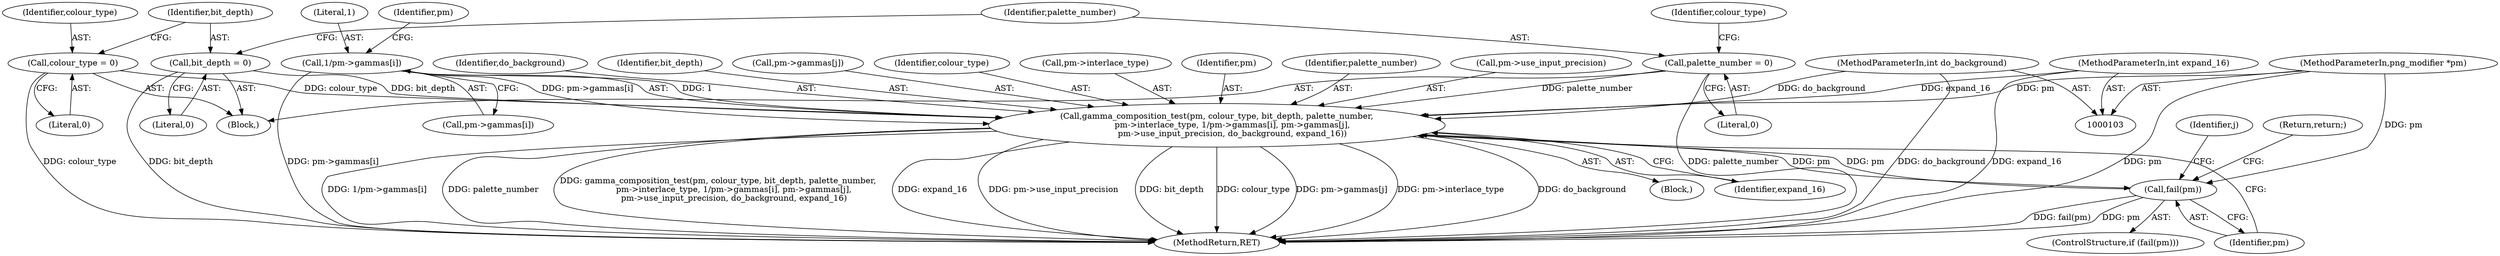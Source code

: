 digraph "0_Android_9d4853418ab2f754c2b63e091c29c5529b8b86ca_113@pointer" {
"1000160" [label="(Call,gamma_composition_test(pm, colour_type, bit_depth, palette_number,\n            pm->interlace_type, 1/pm->gammas[i], pm->gammas[j],\n            pm->use_input_precision, do_background, expand_16))"];
"1000186" [label="(Call,fail(pm))"];
"1000160" [label="(Call,gamma_composition_test(pm, colour_type, bit_depth, palette_number,\n            pm->interlace_type, 1/pm->gammas[i], pm->gammas[j],\n            pm->use_input_precision, do_background, expand_16))"];
"1000104" [label="(MethodParameterIn,png_modifier *pm)"];
"1000109" [label="(Call,colour_type = 0)"];
"1000113" [label="(Call,bit_depth = 0)"];
"1000117" [label="(Call,palette_number = 0)"];
"1000168" [label="(Call,1/pm->gammas[i])"];
"1000105" [label="(MethodParameterIn,int do_background)"];
"1000106" [label="(MethodParameterIn,int expand_16)"];
"1000158" [label="(Identifier,j)"];
"1000183" [label="(Identifier,do_background)"];
"1000169" [label="(Literal,1)"];
"1000185" [label="(ControlStructure,if (fail(pm)))"];
"1000163" [label="(Identifier,bit_depth)"];
"1000113" [label="(Call,bit_depth = 0)"];
"1000187" [label="(Identifier,pm)"];
"1000115" [label="(Literal,0)"];
"1000106" [label="(MethodParameterIn,int expand_16)"];
"1000175" [label="(Call,pm->gammas[j])"];
"1000123" [label="(Identifier,colour_type)"];
"1000177" [label="(Identifier,pm)"];
"1000118" [label="(Identifier,palette_number)"];
"1000188" [label="(Return,return;)"];
"1000162" [label="(Identifier,colour_type)"];
"1000104" [label="(MethodParameterIn,png_modifier *pm)"];
"1000165" [label="(Call,pm->interlace_type)"];
"1000111" [label="(Literal,0)"];
"1000110" [label="(Identifier,colour_type)"];
"1000168" [label="(Call,1/pm->gammas[i])"];
"1000107" [label="(Block,)"];
"1000105" [label="(MethodParameterIn,int do_background)"];
"1000189" [label="(MethodReturn,RET)"];
"1000114" [label="(Identifier,bit_depth)"];
"1000159" [label="(Block,)"];
"1000161" [label="(Identifier,pm)"];
"1000170" [label="(Call,pm->gammas[i])"];
"1000186" [label="(Call,fail(pm))"];
"1000164" [label="(Identifier,palette_number)"];
"1000117" [label="(Call,palette_number = 0)"];
"1000180" [label="(Call,pm->use_input_precision)"];
"1000119" [label="(Literal,0)"];
"1000109" [label="(Call,colour_type = 0)"];
"1000160" [label="(Call,gamma_composition_test(pm, colour_type, bit_depth, palette_number,\n            pm->interlace_type, 1/pm->gammas[i], pm->gammas[j],\n            pm->use_input_precision, do_background, expand_16))"];
"1000184" [label="(Identifier,expand_16)"];
"1000160" -> "1000159"  [label="AST: "];
"1000160" -> "1000184"  [label="CFG: "];
"1000161" -> "1000160"  [label="AST: "];
"1000162" -> "1000160"  [label="AST: "];
"1000163" -> "1000160"  [label="AST: "];
"1000164" -> "1000160"  [label="AST: "];
"1000165" -> "1000160"  [label="AST: "];
"1000168" -> "1000160"  [label="AST: "];
"1000175" -> "1000160"  [label="AST: "];
"1000180" -> "1000160"  [label="AST: "];
"1000183" -> "1000160"  [label="AST: "];
"1000184" -> "1000160"  [label="AST: "];
"1000187" -> "1000160"  [label="CFG: "];
"1000160" -> "1000189"  [label="DDG: do_background"];
"1000160" -> "1000189"  [label="DDG: 1/pm->gammas[i]"];
"1000160" -> "1000189"  [label="DDG: palette_number"];
"1000160" -> "1000189"  [label="DDG: gamma_composition_test(pm, colour_type, bit_depth, palette_number,\n            pm->interlace_type, 1/pm->gammas[i], pm->gammas[j],\n            pm->use_input_precision, do_background, expand_16)"];
"1000160" -> "1000189"  [label="DDG: expand_16"];
"1000160" -> "1000189"  [label="DDG: pm->use_input_precision"];
"1000160" -> "1000189"  [label="DDG: bit_depth"];
"1000160" -> "1000189"  [label="DDG: colour_type"];
"1000160" -> "1000189"  [label="DDG: pm->gammas[j]"];
"1000160" -> "1000189"  [label="DDG: pm->interlace_type"];
"1000186" -> "1000160"  [label="DDG: pm"];
"1000104" -> "1000160"  [label="DDG: pm"];
"1000109" -> "1000160"  [label="DDG: colour_type"];
"1000113" -> "1000160"  [label="DDG: bit_depth"];
"1000117" -> "1000160"  [label="DDG: palette_number"];
"1000168" -> "1000160"  [label="DDG: 1"];
"1000168" -> "1000160"  [label="DDG: pm->gammas[i]"];
"1000105" -> "1000160"  [label="DDG: do_background"];
"1000106" -> "1000160"  [label="DDG: expand_16"];
"1000160" -> "1000186"  [label="DDG: pm"];
"1000186" -> "1000185"  [label="AST: "];
"1000186" -> "1000187"  [label="CFG: "];
"1000187" -> "1000186"  [label="AST: "];
"1000188" -> "1000186"  [label="CFG: "];
"1000158" -> "1000186"  [label="CFG: "];
"1000186" -> "1000189"  [label="DDG: fail(pm)"];
"1000186" -> "1000189"  [label="DDG: pm"];
"1000104" -> "1000186"  [label="DDG: pm"];
"1000104" -> "1000103"  [label="AST: "];
"1000104" -> "1000189"  [label="DDG: pm"];
"1000109" -> "1000107"  [label="AST: "];
"1000109" -> "1000111"  [label="CFG: "];
"1000110" -> "1000109"  [label="AST: "];
"1000111" -> "1000109"  [label="AST: "];
"1000114" -> "1000109"  [label="CFG: "];
"1000109" -> "1000189"  [label="DDG: colour_type"];
"1000113" -> "1000107"  [label="AST: "];
"1000113" -> "1000115"  [label="CFG: "];
"1000114" -> "1000113"  [label="AST: "];
"1000115" -> "1000113"  [label="AST: "];
"1000118" -> "1000113"  [label="CFG: "];
"1000113" -> "1000189"  [label="DDG: bit_depth"];
"1000117" -> "1000107"  [label="AST: "];
"1000117" -> "1000119"  [label="CFG: "];
"1000118" -> "1000117"  [label="AST: "];
"1000119" -> "1000117"  [label="AST: "];
"1000123" -> "1000117"  [label="CFG: "];
"1000117" -> "1000189"  [label="DDG: palette_number"];
"1000168" -> "1000170"  [label="CFG: "];
"1000169" -> "1000168"  [label="AST: "];
"1000170" -> "1000168"  [label="AST: "];
"1000177" -> "1000168"  [label="CFG: "];
"1000168" -> "1000189"  [label="DDG: pm->gammas[i]"];
"1000105" -> "1000103"  [label="AST: "];
"1000105" -> "1000189"  [label="DDG: do_background"];
"1000106" -> "1000103"  [label="AST: "];
"1000106" -> "1000189"  [label="DDG: expand_16"];
}
